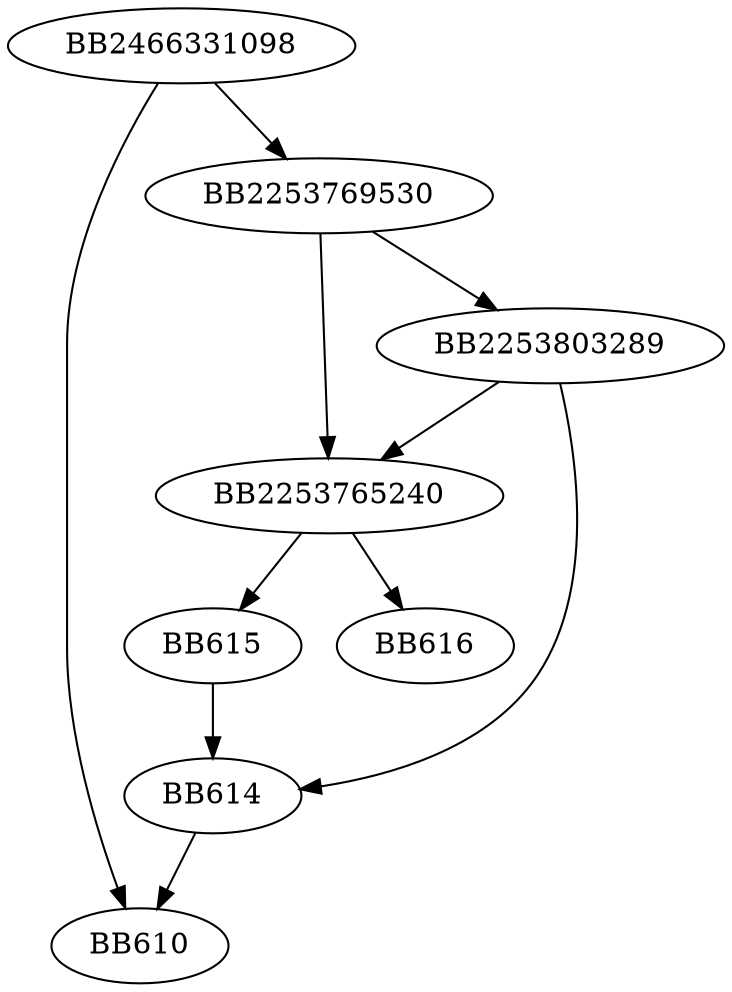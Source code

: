 digraph G{
	BB2466331098->BB610;
	BB2466331098->BB2253769530;
	BB2253769530->BB2253803289;
	BB2253769530->BB2253765240;
	BB2253803289->BB614;
	BB2253803289->BB2253765240;
	BB2253765240->BB615;
	BB2253765240->BB616;
	BB615->BB614;
	BB614->BB610;
}
